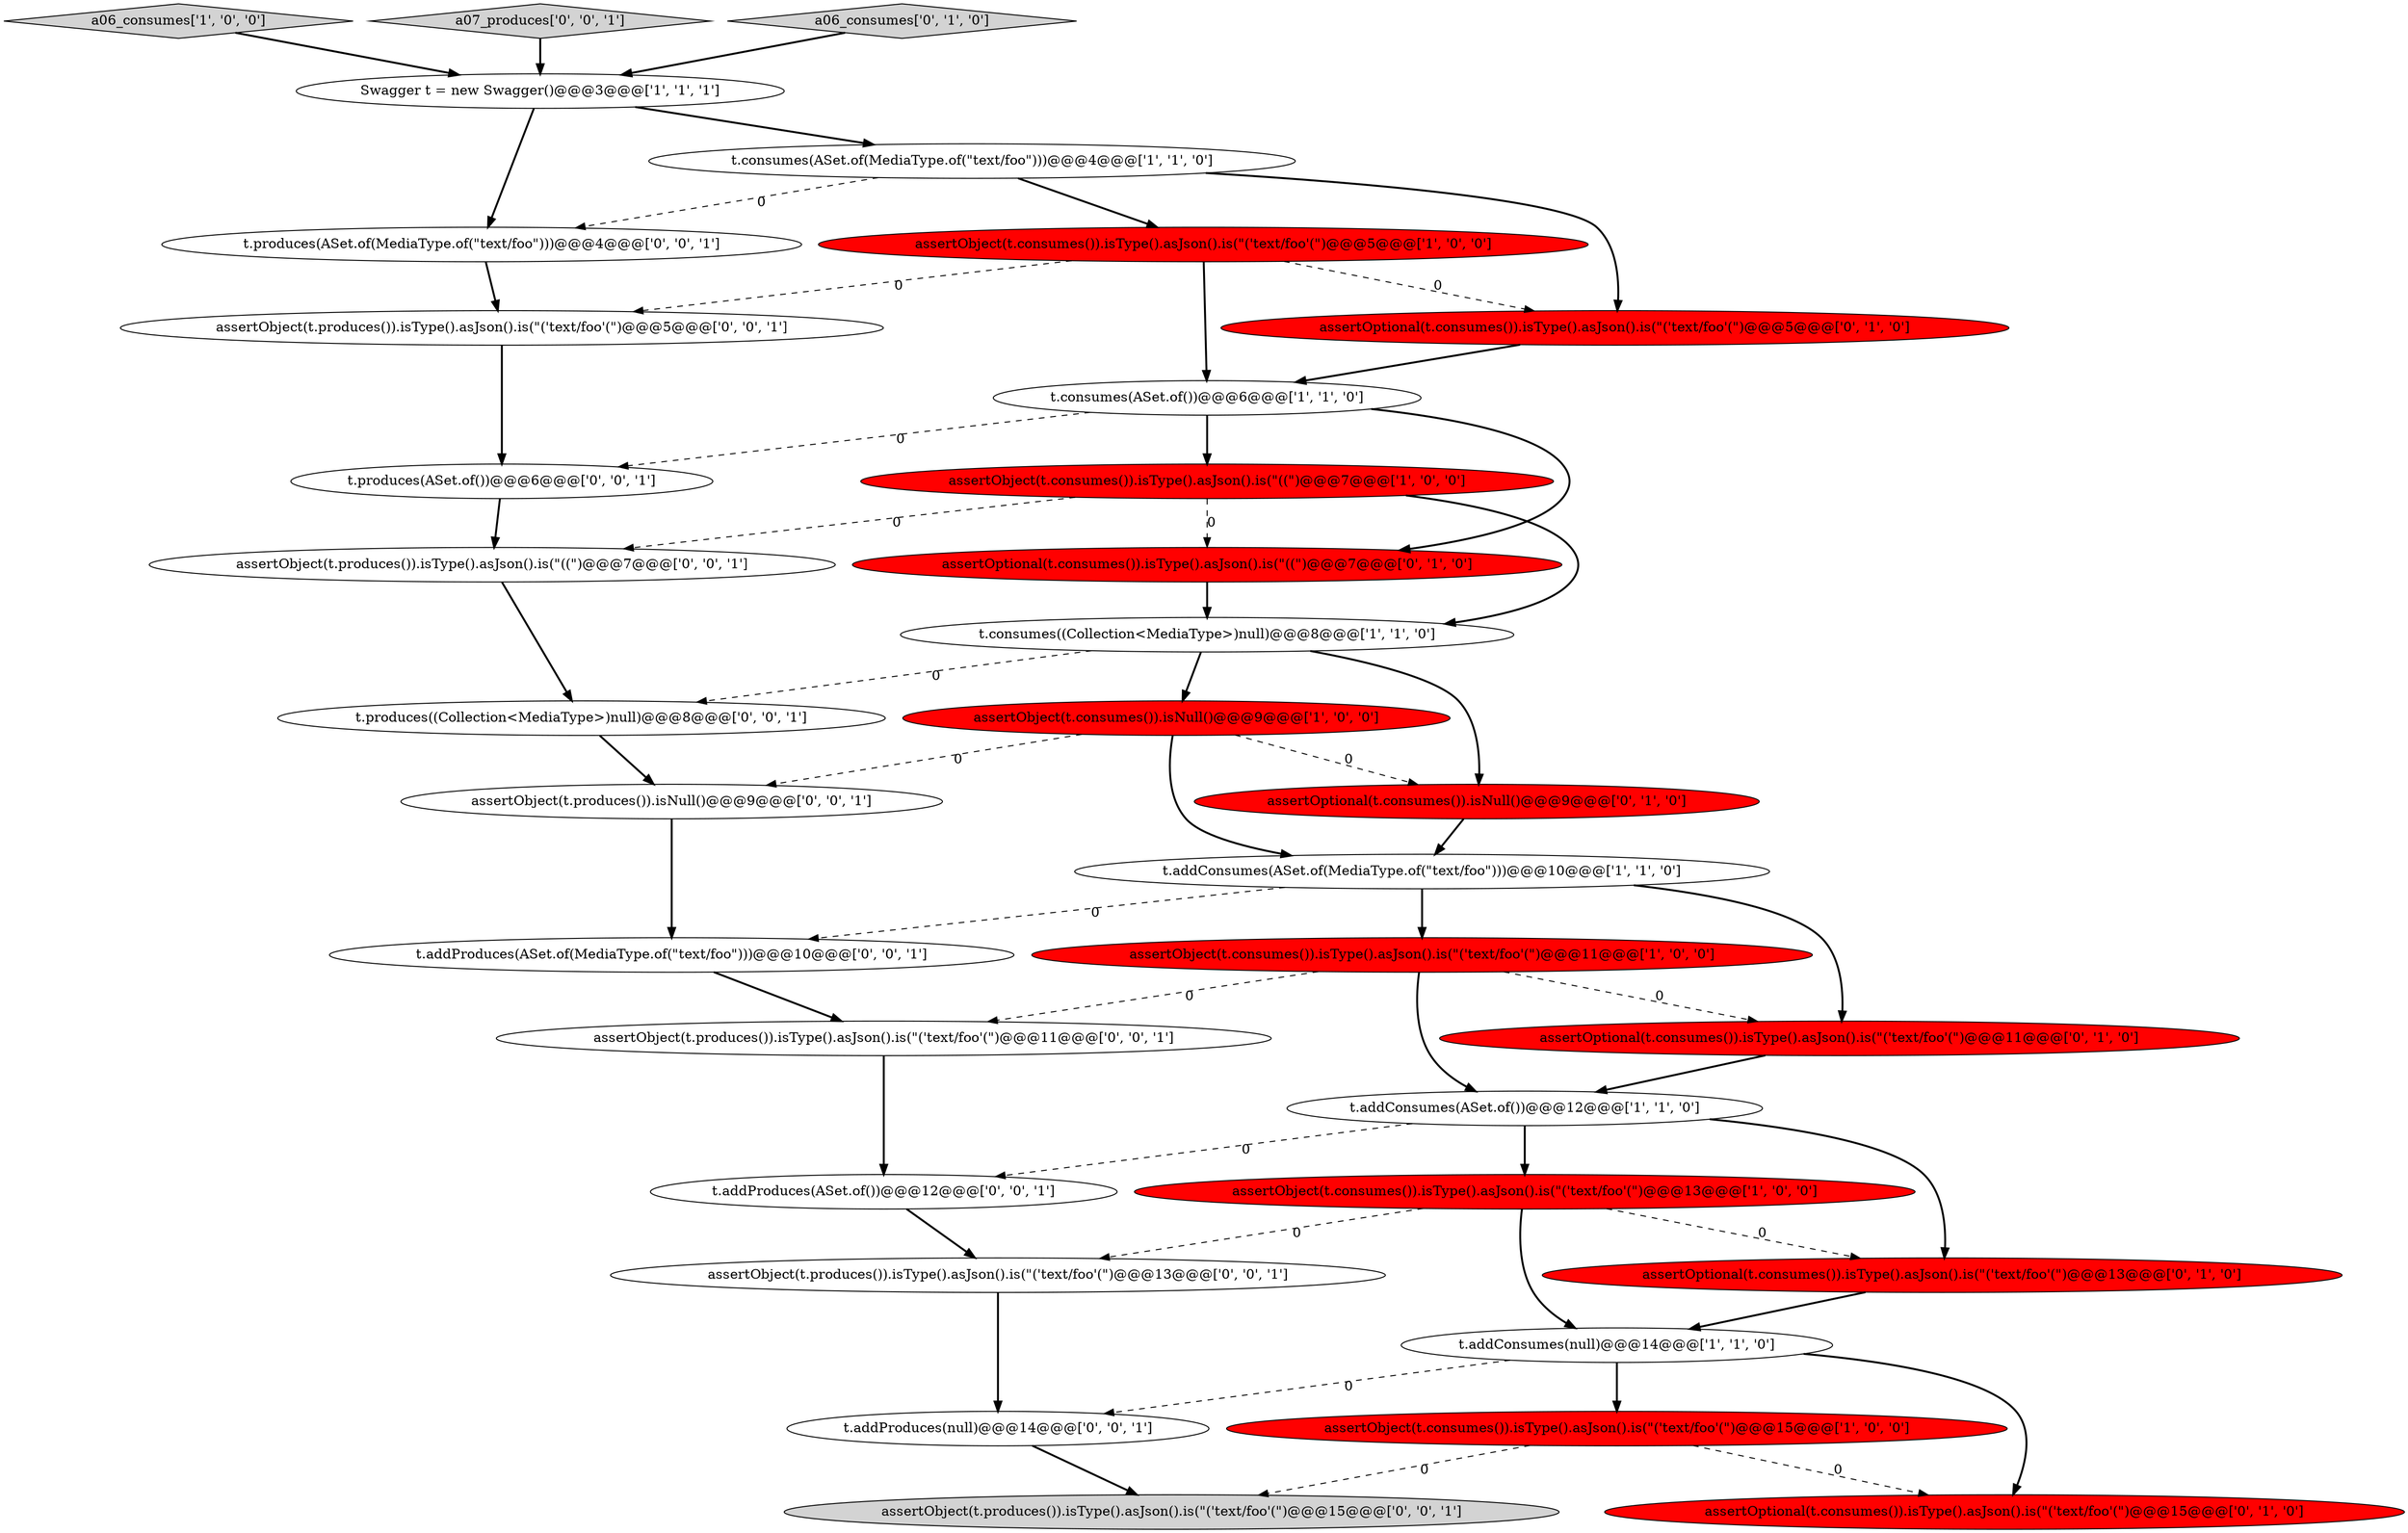 digraph {
9 [style = filled, label = "a06_consumes['1', '0', '0']", fillcolor = lightgray, shape = diamond image = "AAA0AAABBB1BBB"];
25 [style = filled, label = "a07_produces['0', '0', '1']", fillcolor = lightgray, shape = diamond image = "AAA0AAABBB3BBB"];
1 [style = filled, label = "t.consumes((Collection<MediaType>)null)@@@8@@@['1', '1', '0']", fillcolor = white, shape = ellipse image = "AAA0AAABBB1BBB"];
11 [style = filled, label = "t.addConsumes(ASet.of(MediaType.of(\"text/foo\")))@@@10@@@['1', '1', '0']", fillcolor = white, shape = ellipse image = "AAA0AAABBB1BBB"];
20 [style = filled, label = "assertOptional(t.consumes()).isType().asJson().is(\"('text/foo'(\")@@@5@@@['0', '1', '0']", fillcolor = red, shape = ellipse image = "AAA1AAABBB2BBB"];
21 [style = filled, label = "t.produces(ASet.of(MediaType.of(\"text/foo\")))@@@4@@@['0', '0', '1']", fillcolor = white, shape = ellipse image = "AAA0AAABBB3BBB"];
3 [style = filled, label = "t.addConsumes(null)@@@14@@@['1', '1', '0']", fillcolor = white, shape = ellipse image = "AAA0AAABBB1BBB"];
2 [style = filled, label = "assertObject(t.consumes()).isType().asJson().is(\"('text/foo'(\")@@@5@@@['1', '0', '0']", fillcolor = red, shape = ellipse image = "AAA1AAABBB1BBB"];
0 [style = filled, label = "t.consumes(ASet.of())@@@6@@@['1', '1', '0']", fillcolor = white, shape = ellipse image = "AAA0AAABBB1BBB"];
4 [style = filled, label = "assertObject(t.consumes()).isNull()@@@9@@@['1', '0', '0']", fillcolor = red, shape = ellipse image = "AAA1AAABBB1BBB"];
12 [style = filled, label = "assertObject(t.consumes()).isType().asJson().is(\"('text/foo'(\")@@@13@@@['1', '0', '0']", fillcolor = red, shape = ellipse image = "AAA1AAABBB1BBB"];
14 [style = filled, label = "assertOptional(t.consumes()).isType().asJson().is(\"((\")@@@7@@@['0', '1', '0']", fillcolor = red, shape = ellipse image = "AAA1AAABBB2BBB"];
27 [style = filled, label = "t.produces(ASet.of())@@@6@@@['0', '0', '1']", fillcolor = white, shape = ellipse image = "AAA0AAABBB3BBB"];
29 [style = filled, label = "assertObject(t.produces()).isType().asJson().is(\"('text/foo'(\")@@@5@@@['0', '0', '1']", fillcolor = white, shape = ellipse image = "AAA0AAABBB3BBB"];
15 [style = filled, label = "a06_consumes['0', '1', '0']", fillcolor = lightgray, shape = diamond image = "AAA0AAABBB2BBB"];
31 [style = filled, label = "assertObject(t.produces()).isType().asJson().is(\"('text/foo'(\")@@@15@@@['0', '0', '1']", fillcolor = lightgray, shape = ellipse image = "AAA0AAABBB3BBB"];
8 [style = filled, label = "Swagger t = new Swagger()@@@3@@@['1', '1', '1']", fillcolor = white, shape = ellipse image = "AAA0AAABBB1BBB"];
7 [style = filled, label = "assertObject(t.consumes()).isType().asJson().is(\"((\")@@@7@@@['1', '0', '0']", fillcolor = red, shape = ellipse image = "AAA1AAABBB1BBB"];
24 [style = filled, label = "t.addProduces(ASet.of(MediaType.of(\"text/foo\")))@@@10@@@['0', '0', '1']", fillcolor = white, shape = ellipse image = "AAA0AAABBB3BBB"];
28 [style = filled, label = "assertObject(t.produces()).isType().asJson().is(\"((\")@@@7@@@['0', '0', '1']", fillcolor = white, shape = ellipse image = "AAA0AAABBB3BBB"];
18 [style = filled, label = "assertOptional(t.consumes()).isType().asJson().is(\"('text/foo'(\")@@@15@@@['0', '1', '0']", fillcolor = red, shape = ellipse image = "AAA1AAABBB2BBB"];
19 [style = filled, label = "assertOptional(t.consumes()).isNull()@@@9@@@['0', '1', '0']", fillcolor = red, shape = ellipse image = "AAA1AAABBB2BBB"];
17 [style = filled, label = "assertOptional(t.consumes()).isType().asJson().is(\"('text/foo'(\")@@@13@@@['0', '1', '0']", fillcolor = red, shape = ellipse image = "AAA1AAABBB2BBB"];
5 [style = filled, label = "t.addConsumes(ASet.of())@@@12@@@['1', '1', '0']", fillcolor = white, shape = ellipse image = "AAA0AAABBB1BBB"];
6 [style = filled, label = "assertObject(t.consumes()).isType().asJson().is(\"('text/foo'(\")@@@11@@@['1', '0', '0']", fillcolor = red, shape = ellipse image = "AAA1AAABBB1BBB"];
13 [style = filled, label = "assertObject(t.consumes()).isType().asJson().is(\"('text/foo'(\")@@@15@@@['1', '0', '0']", fillcolor = red, shape = ellipse image = "AAA1AAABBB1BBB"];
30 [style = filled, label = "t.addProduces(null)@@@14@@@['0', '0', '1']", fillcolor = white, shape = ellipse image = "AAA0AAABBB3BBB"];
10 [style = filled, label = "t.consumes(ASet.of(MediaType.of(\"text/foo\")))@@@4@@@['1', '1', '0']", fillcolor = white, shape = ellipse image = "AAA0AAABBB1BBB"];
16 [style = filled, label = "assertOptional(t.consumes()).isType().asJson().is(\"('text/foo'(\")@@@11@@@['0', '1', '0']", fillcolor = red, shape = ellipse image = "AAA1AAABBB2BBB"];
23 [style = filled, label = "assertObject(t.produces()).isType().asJson().is(\"('text/foo'(\")@@@13@@@['0', '0', '1']", fillcolor = white, shape = ellipse image = "AAA0AAABBB3BBB"];
33 [style = filled, label = "t.produces((Collection<MediaType>)null)@@@8@@@['0', '0', '1']", fillcolor = white, shape = ellipse image = "AAA0AAABBB3BBB"];
32 [style = filled, label = "t.addProduces(ASet.of())@@@12@@@['0', '0', '1']", fillcolor = white, shape = ellipse image = "AAA0AAABBB3BBB"];
22 [style = filled, label = "assertObject(t.produces()).isNull()@@@9@@@['0', '0', '1']", fillcolor = white, shape = ellipse image = "AAA0AAABBB3BBB"];
26 [style = filled, label = "assertObject(t.produces()).isType().asJson().is(\"('text/foo'(\")@@@11@@@['0', '0', '1']", fillcolor = white, shape = ellipse image = "AAA0AAABBB3BBB"];
1->33 [style = dashed, label="0"];
11->16 [style = bold, label=""];
8->10 [style = bold, label=""];
1->4 [style = bold, label=""];
10->20 [style = bold, label=""];
3->30 [style = dashed, label="0"];
7->1 [style = bold, label=""];
32->23 [style = bold, label=""];
26->32 [style = bold, label=""];
23->30 [style = bold, label=""];
2->20 [style = dashed, label="0"];
10->21 [style = dashed, label="0"];
12->23 [style = dashed, label="0"];
7->14 [style = dashed, label="0"];
27->28 [style = bold, label=""];
11->6 [style = bold, label=""];
20->0 [style = bold, label=""];
12->17 [style = dashed, label="0"];
19->11 [style = bold, label=""];
0->27 [style = dashed, label="0"];
4->22 [style = dashed, label="0"];
9->8 [style = bold, label=""];
5->17 [style = bold, label=""];
14->1 [style = bold, label=""];
0->7 [style = bold, label=""];
3->18 [style = bold, label=""];
5->32 [style = dashed, label="0"];
29->27 [style = bold, label=""];
6->5 [style = bold, label=""];
24->26 [style = bold, label=""];
0->14 [style = bold, label=""];
2->0 [style = bold, label=""];
6->16 [style = dashed, label="0"];
21->29 [style = bold, label=""];
28->33 [style = bold, label=""];
13->31 [style = dashed, label="0"];
5->12 [style = bold, label=""];
7->28 [style = dashed, label="0"];
30->31 [style = bold, label=""];
6->26 [style = dashed, label="0"];
2->29 [style = dashed, label="0"];
11->24 [style = dashed, label="0"];
17->3 [style = bold, label=""];
3->13 [style = bold, label=""];
16->5 [style = bold, label=""];
8->21 [style = bold, label=""];
4->19 [style = dashed, label="0"];
10->2 [style = bold, label=""];
25->8 [style = bold, label=""];
12->3 [style = bold, label=""];
22->24 [style = bold, label=""];
13->18 [style = dashed, label="0"];
1->19 [style = bold, label=""];
4->11 [style = bold, label=""];
15->8 [style = bold, label=""];
33->22 [style = bold, label=""];
}
